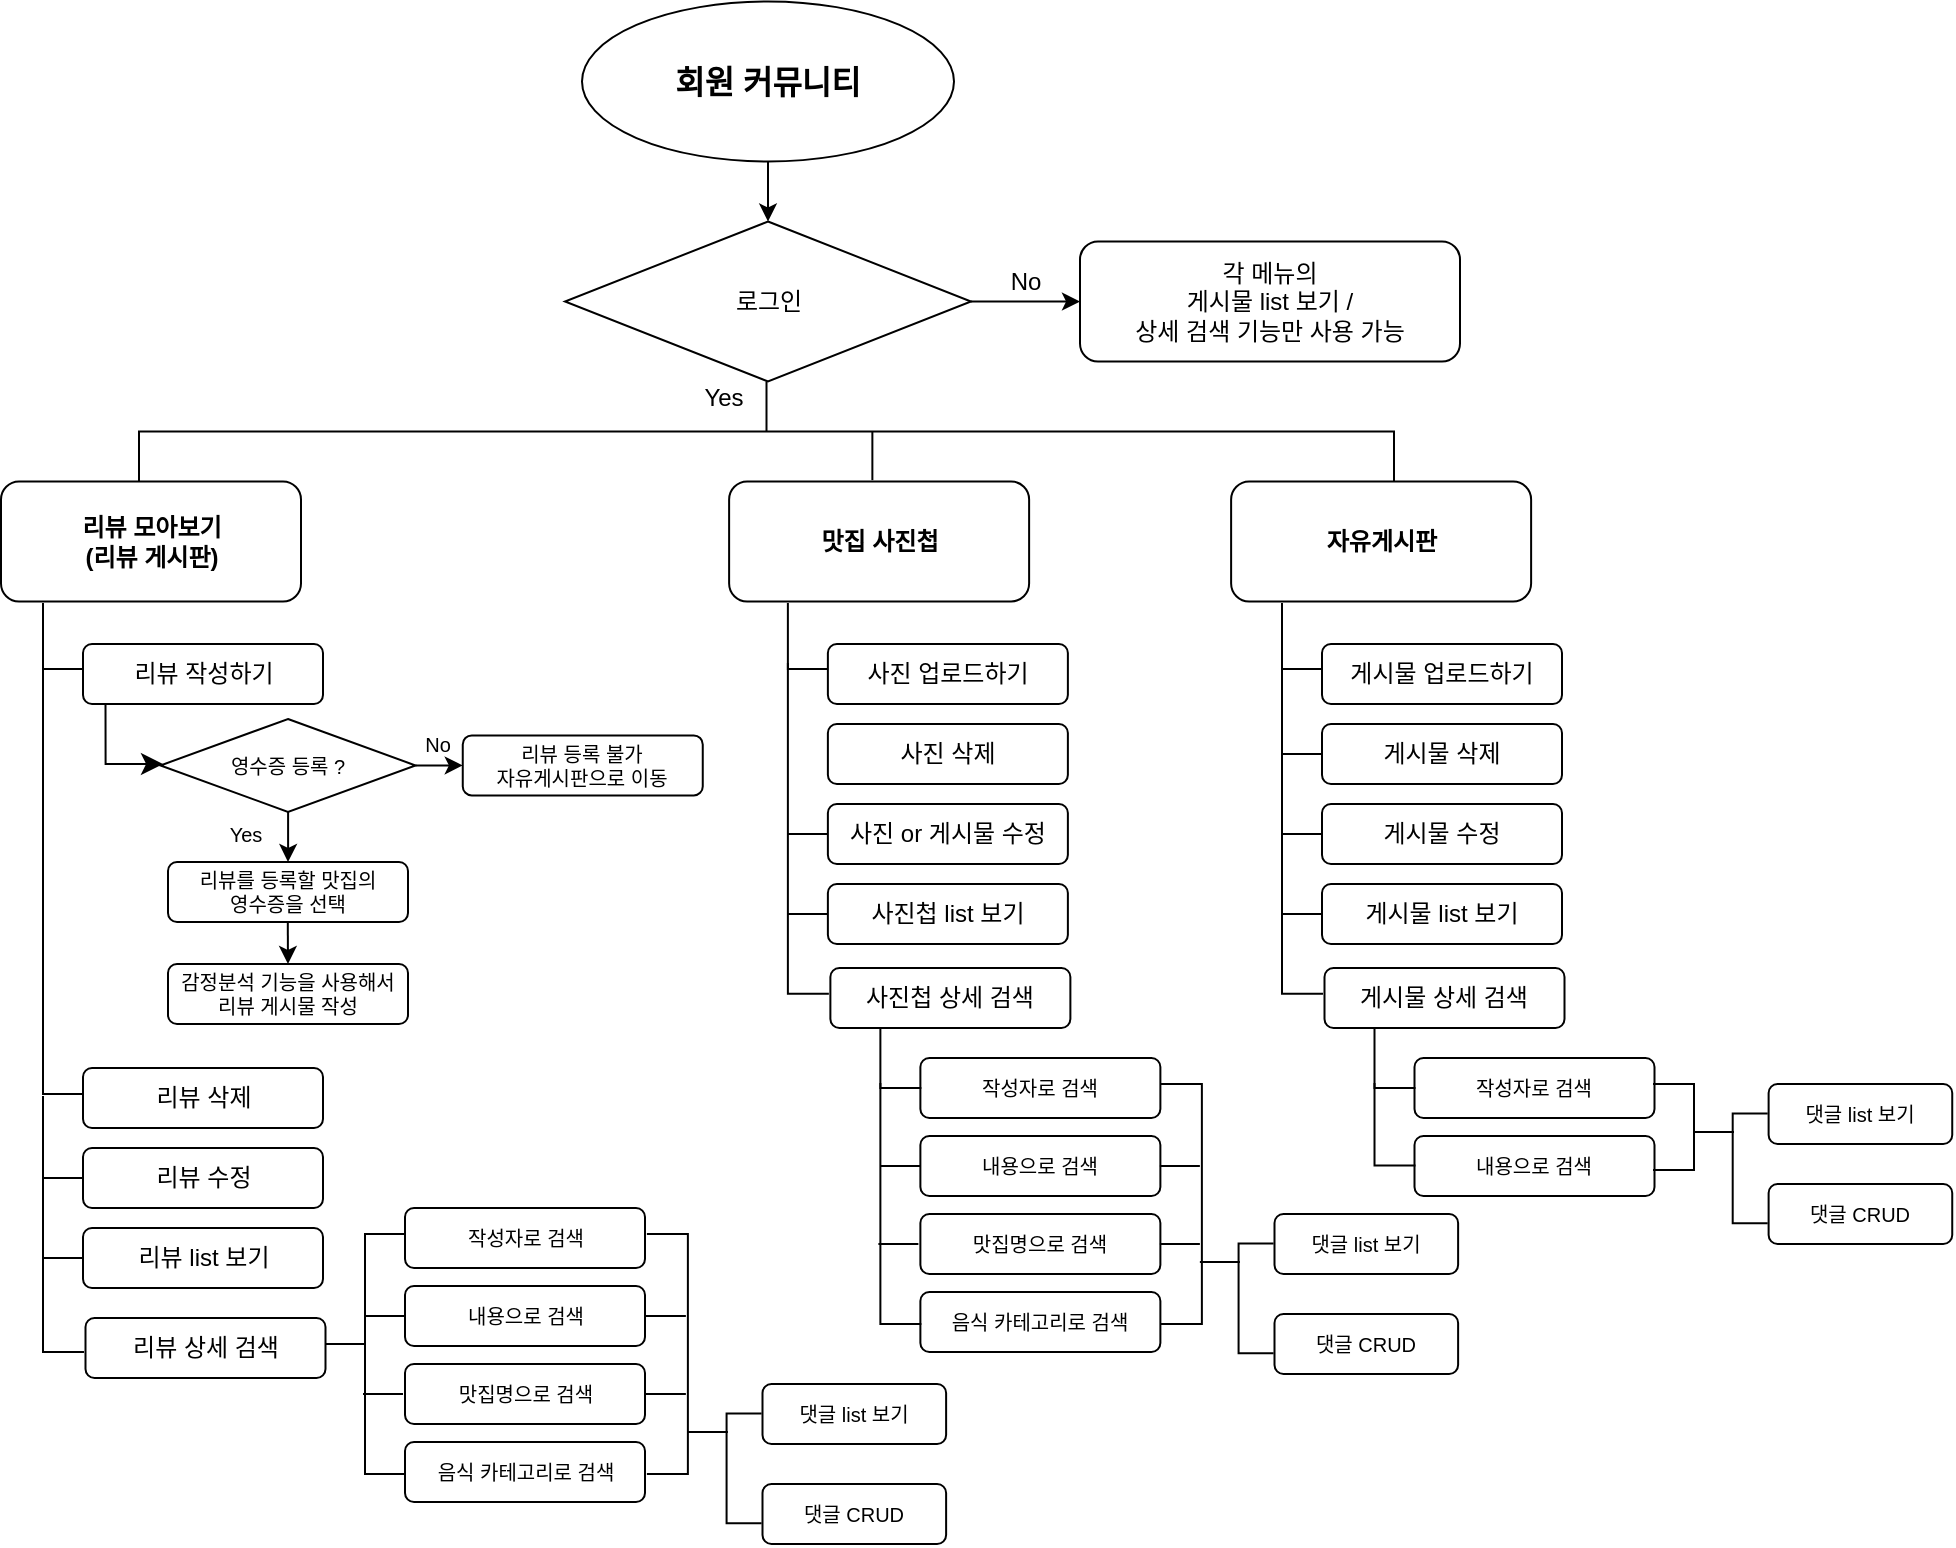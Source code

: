 <mxfile version="21.2.1" type="device">
  <diagram name="페이지-1" id="97tLZPQmUy-OXBYgS9Sx">
    <mxGraphModel dx="1057" dy="1373" grid="1" gridSize="10" guides="1" tooltips="1" connect="1" arrows="1" fold="1" page="1" pageScale="1" pageWidth="1169" pageHeight="827" math="0" shadow="0">
      <root>
        <mxCell id="0" />
        <mxCell id="1" parent="0" />
        <mxCell id="bzsbCeP5qZWQZORvsp8d-8" value="" style="edgeStyle=orthogonalEdgeStyle;rounded=0;orthogonalLoop=1;jettySize=auto;html=1;" parent="1" source="bzsbCeP5qZWQZORvsp8d-1" target="bzsbCeP5qZWQZORvsp8d-2" edge="1">
          <mxGeometry relative="1" as="geometry" />
        </mxCell>
        <mxCell id="bzsbCeP5qZWQZORvsp8d-1" value="회원 커뮤니티" style="ellipse;whiteSpace=wrap;html=1;fontSize=16;fontStyle=1" parent="1" vertex="1">
          <mxGeometry x="427" y="28.75" width="186" height="80" as="geometry" />
        </mxCell>
        <mxCell id="bzsbCeP5qZWQZORvsp8d-4" value="" style="edgeStyle=orthogonalEdgeStyle;rounded=0;orthogonalLoop=1;jettySize=auto;html=1;" parent="1" source="bzsbCeP5qZWQZORvsp8d-2" edge="1">
          <mxGeometry relative="1" as="geometry">
            <mxPoint x="676" y="178.75" as="targetPoint" />
            <Array as="points">
              <mxPoint x="656" y="178.75" />
              <mxPoint x="656" y="178.75" />
            </Array>
          </mxGeometry>
        </mxCell>
        <mxCell id="bzsbCeP5qZWQZORvsp8d-2" value="로그인" style="rhombus;whiteSpace=wrap;html=1;" parent="1" vertex="1">
          <mxGeometry x="418.5" y="138.75" width="203" height="80" as="geometry" />
        </mxCell>
        <mxCell id="bzsbCeP5qZWQZORvsp8d-3" value="각 메뉴의&lt;br&gt;게시물 list 보기 / &lt;br&gt;상세 검색 기능만 사용 가능" style="rounded=1;whiteSpace=wrap;html=1;" parent="1" vertex="1">
          <mxGeometry x="676" y="148.75" width="190" height="60" as="geometry" />
        </mxCell>
        <mxCell id="bzsbCeP5qZWQZORvsp8d-7" value="No" style="text;html=1;strokeColor=none;fillColor=none;align=center;verticalAlign=middle;whiteSpace=wrap;rounded=0;" parent="1" vertex="1">
          <mxGeometry x="619" y="153.75" width="60" height="30" as="geometry" />
        </mxCell>
        <mxCell id="bzsbCeP5qZWQZORvsp8d-9" value="리뷰 모아보기&lt;br&gt;(리뷰 게시판)" style="rounded=1;whiteSpace=wrap;html=1;fontStyle=1" parent="1" vertex="1">
          <mxGeometry x="136.5" y="268.75" width="150" height="60" as="geometry" />
        </mxCell>
        <mxCell id="bzsbCeP5qZWQZORvsp8d-12" value="맛집 사진첩" style="rounded=1;whiteSpace=wrap;html=1;fontStyle=1" parent="1" vertex="1">
          <mxGeometry x="500.56" y="268.75" width="150" height="60" as="geometry" />
        </mxCell>
        <mxCell id="bzsbCeP5qZWQZORvsp8d-13" value="자유게시판" style="rounded=1;whiteSpace=wrap;html=1;fontStyle=1" parent="1" vertex="1">
          <mxGeometry x="751.56" y="268.75" width="150" height="60" as="geometry" />
        </mxCell>
        <mxCell id="bzsbCeP5qZWQZORvsp8d-15" value="" style="strokeWidth=1;html=1;shape=mxgraph.flowchart.annotation_2;align=left;labelPosition=right;pointerEvents=1;rotation=90;" parent="1" vertex="1">
          <mxGeometry x="494.25" y="-70" width="50" height="627.5" as="geometry" />
        </mxCell>
        <mxCell id="bzsbCeP5qZWQZORvsp8d-16" value="" style="line;strokeWidth=1;html=1;rotation=-90;" parent="1" vertex="1">
          <mxGeometry x="560.12" y="251" width="24.13" height="10" as="geometry" />
        </mxCell>
        <mxCell id="bzsbCeP5qZWQZORvsp8d-17" value="" style="shape=partialRectangle;whiteSpace=wrap;html=1;bottom=0;right=0;fillColor=none;rotation=-90;" parent="1" vertex="1">
          <mxGeometry x="153.75" y="333.75" width="32.5" height="25" as="geometry" />
        </mxCell>
        <mxCell id="bzsbCeP5qZWQZORvsp8d-18" value="리뷰 작성하기" style="rounded=1;whiteSpace=wrap;html=1;" parent="1" vertex="1">
          <mxGeometry x="177.5" y="350" width="120" height="30" as="geometry" />
        </mxCell>
        <mxCell id="bzsbCeP5qZWQZORvsp8d-19" value="리뷰 삭제" style="rounded=1;whiteSpace=wrap;html=1;" parent="1" vertex="1">
          <mxGeometry x="177.5" y="562" width="120" height="30" as="geometry" />
        </mxCell>
        <mxCell id="bzsbCeP5qZWQZORvsp8d-20" value="리뷰 수정" style="rounded=1;whiteSpace=wrap;html=1;" parent="1" vertex="1">
          <mxGeometry x="177.5" y="602" width="120" height="30" as="geometry" />
        </mxCell>
        <mxCell id="bzsbCeP5qZWQZORvsp8d-21" value="리뷰 list 보기" style="rounded=1;whiteSpace=wrap;html=1;" parent="1" vertex="1">
          <mxGeometry x="177.5" y="642" width="120" height="30" as="geometry" />
        </mxCell>
        <mxCell id="bzsbCeP5qZWQZORvsp8d-22" value="리뷰 상세 검색" style="rounded=1;whiteSpace=wrap;html=1;" parent="1" vertex="1">
          <mxGeometry x="178.75" y="687" width="120" height="30" as="geometry" />
        </mxCell>
        <mxCell id="bzsbCeP5qZWQZORvsp8d-23" value="" style="shape=partialRectangle;whiteSpace=wrap;html=1;bottom=0;right=0;fillColor=none;rotation=-90;" parent="1" vertex="1">
          <mxGeometry x="60" y="457.5" width="215" height="20" as="geometry" />
        </mxCell>
        <mxCell id="bzsbCeP5qZWQZORvsp8d-24" value="" style="line;strokeWidth=1;html=1;" parent="1" vertex="1">
          <mxGeometry x="157.5" y="652" width="20" height="10" as="geometry" />
        </mxCell>
        <mxCell id="bzsbCeP5qZWQZORvsp8d-26" value="" style="line;strokeWidth=1;html=1;" parent="1" vertex="1">
          <mxGeometry x="157.5" y="612" width="20" height="10" as="geometry" />
        </mxCell>
        <mxCell id="bzsbCeP5qZWQZORvsp8d-27" value="Yes" style="text;html=1;strokeColor=none;fillColor=none;align=center;verticalAlign=middle;whiteSpace=wrap;rounded=0;" parent="1" vertex="1">
          <mxGeometry x="468.19" y="211.75" width="60" height="30" as="geometry" />
        </mxCell>
        <mxCell id="bzsbCeP5qZWQZORvsp8d-28" value="작성자로 검색" style="rounded=1;whiteSpace=wrap;html=1;fontSize=10;" parent="1" vertex="1">
          <mxGeometry x="338.5" y="632" width="120" height="30" as="geometry" />
        </mxCell>
        <mxCell id="bzsbCeP5qZWQZORvsp8d-30" value="내용으로 검색" style="rounded=1;whiteSpace=wrap;html=1;fontSize=10;" parent="1" vertex="1">
          <mxGeometry x="338.5" y="671" width="120" height="30" as="geometry" />
        </mxCell>
        <mxCell id="bzsbCeP5qZWQZORvsp8d-31" value="맛집명으로 검색" style="rounded=1;whiteSpace=wrap;html=1;fontSize=10;" parent="1" vertex="1">
          <mxGeometry x="338.5" y="710" width="120" height="30" as="geometry" />
        </mxCell>
        <mxCell id="bzsbCeP5qZWQZORvsp8d-32" value="음식 카테고리로 검색" style="rounded=1;whiteSpace=wrap;html=1;fontSize=10;" parent="1" vertex="1">
          <mxGeometry x="338.5" y="749" width="120" height="30" as="geometry" />
        </mxCell>
        <mxCell id="bzsbCeP5qZWQZORvsp8d-33" value="" style="shape=partialRectangle;whiteSpace=wrap;html=1;bottom=0;right=0;fillColor=none;rotation=-90;" parent="1" vertex="1">
          <mxGeometry x="268.5" y="695" width="120" height="20" as="geometry" />
        </mxCell>
        <mxCell id="bzsbCeP5qZWQZORvsp8d-34" value="" style="line;strokeWidth=1;html=1;" parent="1" vertex="1">
          <mxGeometry x="318.5" y="681" width="20" height="10" as="geometry" />
        </mxCell>
        <mxCell id="bzsbCeP5qZWQZORvsp8d-35" value="" style="line;strokeWidth=1;html=1;" parent="1" vertex="1">
          <mxGeometry x="317.5" y="720" width="20" height="10" as="geometry" />
        </mxCell>
        <mxCell id="bzsbCeP5qZWQZORvsp8d-55" value="감정분석 기능을 사용해서&lt;br&gt;리뷰 게시물 작성" style="rounded=1;whiteSpace=wrap;html=1;fontSize=10;" parent="1" vertex="1">
          <mxGeometry x="220" y="510" width="120" height="30" as="geometry" />
        </mxCell>
        <mxCell id="bzsbCeP5qZWQZORvsp8d-56" value="" style="shape=partialRectangle;whiteSpace=wrap;html=1;bottom=0;right=0;fillColor=none;rotation=-90;" parent="1" vertex="1">
          <mxGeometry x="526.19" y="333.75" width="32.5" height="25" as="geometry" />
        </mxCell>
        <mxCell id="bzsbCeP5qZWQZORvsp8d-57" value="사진 업로드하기" style="rounded=1;whiteSpace=wrap;html=1;" parent="1" vertex="1">
          <mxGeometry x="549.94" y="350" width="120" height="30" as="geometry" />
        </mxCell>
        <mxCell id="bzsbCeP5qZWQZORvsp8d-58" value="사진 삭제" style="rounded=1;whiteSpace=wrap;html=1;" parent="1" vertex="1">
          <mxGeometry x="549.94" y="390" width="120" height="30" as="geometry" />
        </mxCell>
        <mxCell id="bzsbCeP5qZWQZORvsp8d-59" value="사진 or 게시물 수정" style="rounded=1;whiteSpace=wrap;html=1;" parent="1" vertex="1">
          <mxGeometry x="549.94" y="430" width="120" height="30" as="geometry" />
        </mxCell>
        <mxCell id="bzsbCeP5qZWQZORvsp8d-60" value="사진첩 list 보기" style="rounded=1;whiteSpace=wrap;html=1;" parent="1" vertex="1">
          <mxGeometry x="549.94" y="470" width="120" height="30" as="geometry" />
        </mxCell>
        <mxCell id="bzsbCeP5qZWQZORvsp8d-61" value="사진첩 상세 검색" style="rounded=1;whiteSpace=wrap;html=1;" parent="1" vertex="1">
          <mxGeometry x="551.19" y="512" width="120" height="30" as="geometry" />
        </mxCell>
        <mxCell id="bzsbCeP5qZWQZORvsp8d-62" value="" style="shape=partialRectangle;whiteSpace=wrap;html=1;bottom=0;right=0;fillColor=none;rotation=-90;" parent="1" vertex="1">
          <mxGeometry x="457.5" y="432.44" width="164.88" height="20" as="geometry" />
        </mxCell>
        <mxCell id="bzsbCeP5qZWQZORvsp8d-64" value="" style="line;strokeWidth=1;html=1;" parent="1" vertex="1">
          <mxGeometry x="529.94" y="440" width="20" height="10" as="geometry" />
        </mxCell>
        <mxCell id="bzsbCeP5qZWQZORvsp8d-65" value="" style="line;strokeWidth=1;html=1;" parent="1" vertex="1">
          <mxGeometry x="529.94" y="480" width="20" height="10" as="geometry" />
        </mxCell>
        <mxCell id="bzsbCeP5qZWQZORvsp8d-66" value="작성자로 검색" style="rounded=1;whiteSpace=wrap;html=1;fontSize=10;" parent="1" vertex="1">
          <mxGeometry x="596.19" y="557" width="120" height="30" as="geometry" />
        </mxCell>
        <mxCell id="bzsbCeP5qZWQZORvsp8d-67" value="" style="shape=partialRectangle;whiteSpace=wrap;html=1;bottom=0;right=0;fillColor=none;rotation=-90;" parent="1" vertex="1">
          <mxGeometry x="571.19" y="547" width="30" height="20" as="geometry" />
        </mxCell>
        <mxCell id="bzsbCeP5qZWQZORvsp8d-68" value="내용으로 검색" style="rounded=1;whiteSpace=wrap;html=1;fontSize=10;" parent="1" vertex="1">
          <mxGeometry x="596.19" y="596" width="120" height="30" as="geometry" />
        </mxCell>
        <mxCell id="bzsbCeP5qZWQZORvsp8d-69" value="맛집명으로 검색" style="rounded=1;whiteSpace=wrap;html=1;fontSize=10;" parent="1" vertex="1">
          <mxGeometry x="596.19" y="635" width="120" height="30" as="geometry" />
        </mxCell>
        <mxCell id="bzsbCeP5qZWQZORvsp8d-70" value="음식 카테고리로 검색" style="rounded=1;whiteSpace=wrap;html=1;fontSize=10;" parent="1" vertex="1">
          <mxGeometry x="596.19" y="674" width="120" height="30" as="geometry" />
        </mxCell>
        <mxCell id="bzsbCeP5qZWQZORvsp8d-71" value="" style="shape=partialRectangle;whiteSpace=wrap;html=1;bottom=0;right=0;fillColor=none;rotation=-90;" parent="1" vertex="1">
          <mxGeometry x="526.19" y="620" width="120" height="20" as="geometry" />
        </mxCell>
        <mxCell id="bzsbCeP5qZWQZORvsp8d-72" value="" style="line;strokeWidth=1;html=1;" parent="1" vertex="1">
          <mxGeometry x="576.19" y="606" width="20" height="10" as="geometry" />
        </mxCell>
        <mxCell id="bzsbCeP5qZWQZORvsp8d-73" value="" style="line;strokeWidth=1;html=1;" parent="1" vertex="1">
          <mxGeometry x="575.19" y="645" width="20" height="10" as="geometry" />
        </mxCell>
        <mxCell id="bzsbCeP5qZWQZORvsp8d-76" value="" style="shape=partialRectangle;whiteSpace=wrap;html=1;bottom=0;right=0;fillColor=none;rotation=-90;" parent="1" vertex="1">
          <mxGeometry x="773.25" y="333.75" width="32.5" height="25" as="geometry" />
        </mxCell>
        <mxCell id="bzsbCeP5qZWQZORvsp8d-77" value="게시물 업로드하기" style="rounded=1;whiteSpace=wrap;html=1;" parent="1" vertex="1">
          <mxGeometry x="797" y="350" width="120" height="30" as="geometry" />
        </mxCell>
        <mxCell id="bzsbCeP5qZWQZORvsp8d-78" value="게시물 삭제" style="rounded=1;whiteSpace=wrap;html=1;" parent="1" vertex="1">
          <mxGeometry x="797" y="390" width="120" height="30" as="geometry" />
        </mxCell>
        <mxCell id="bzsbCeP5qZWQZORvsp8d-79" value="게시물 수정" style="rounded=1;whiteSpace=wrap;html=1;" parent="1" vertex="1">
          <mxGeometry x="797" y="430" width="120" height="30" as="geometry" />
        </mxCell>
        <mxCell id="bzsbCeP5qZWQZORvsp8d-80" value="게시물 list 보기" style="rounded=1;whiteSpace=wrap;html=1;" parent="1" vertex="1">
          <mxGeometry x="797" y="470" width="120" height="30" as="geometry" />
        </mxCell>
        <mxCell id="bzsbCeP5qZWQZORvsp8d-81" value="게시물&amp;nbsp;상세 검색" style="rounded=1;whiteSpace=wrap;html=1;" parent="1" vertex="1">
          <mxGeometry x="798.25" y="512" width="120" height="30" as="geometry" />
        </mxCell>
        <mxCell id="bzsbCeP5qZWQZORvsp8d-82" value="" style="shape=partialRectangle;whiteSpace=wrap;html=1;bottom=0;right=0;fillColor=none;rotation=-90;" parent="1" vertex="1">
          <mxGeometry x="704.56" y="432.44" width="164.88" height="20" as="geometry" />
        </mxCell>
        <mxCell id="bzsbCeP5qZWQZORvsp8d-83" value="" style="line;strokeWidth=1;html=1;" parent="1" vertex="1">
          <mxGeometry x="777" y="400" width="20" height="10" as="geometry" />
        </mxCell>
        <mxCell id="bzsbCeP5qZWQZORvsp8d-84" value="" style="line;strokeWidth=1;html=1;" parent="1" vertex="1">
          <mxGeometry x="777" y="440" width="20" height="10" as="geometry" />
        </mxCell>
        <mxCell id="bzsbCeP5qZWQZORvsp8d-85" value="" style="line;strokeWidth=1;html=1;" parent="1" vertex="1">
          <mxGeometry x="777" y="480" width="20" height="10" as="geometry" />
        </mxCell>
        <mxCell id="bzsbCeP5qZWQZORvsp8d-86" value="작성자로 검색" style="rounded=1;whiteSpace=wrap;html=1;fontSize=10;" parent="1" vertex="1">
          <mxGeometry x="843.25" y="557" width="120" height="30" as="geometry" />
        </mxCell>
        <mxCell id="bzsbCeP5qZWQZORvsp8d-87" value="" style="shape=partialRectangle;whiteSpace=wrap;html=1;bottom=0;right=0;fillColor=none;rotation=-90;" parent="1" vertex="1">
          <mxGeometry x="818.25" y="547" width="30" height="20" as="geometry" />
        </mxCell>
        <mxCell id="bzsbCeP5qZWQZORvsp8d-88" value="내용으로 검색" style="rounded=1;whiteSpace=wrap;html=1;fontSize=10;" parent="1" vertex="1">
          <mxGeometry x="843.25" y="596" width="120" height="30" as="geometry" />
        </mxCell>
        <mxCell id="bzsbCeP5qZWQZORvsp8d-91" value="" style="shape=partialRectangle;whiteSpace=wrap;html=1;bottom=0;right=0;fillColor=none;rotation=-90;" parent="1" vertex="1">
          <mxGeometry x="812.91" y="580.35" width="40.69" height="20" as="geometry" />
        </mxCell>
        <mxCell id="bzsbCeP5qZWQZORvsp8d-100" value="" style="edgeStyle=orthogonalEdgeStyle;rounded=0;orthogonalLoop=1;jettySize=auto;html=1;" parent="1" source="bzsbCeP5qZWQZORvsp8d-95" target="bzsbCeP5qZWQZORvsp8d-98" edge="1">
          <mxGeometry relative="1" as="geometry" />
        </mxCell>
        <mxCell id="bzsbCeP5qZWQZORvsp8d-102" value="" style="edgeStyle=orthogonalEdgeStyle;rounded=0;orthogonalLoop=1;jettySize=auto;html=1;" parent="1" source="bzsbCeP5qZWQZORvsp8d-95" target="bzsbCeP5qZWQZORvsp8d-97" edge="1">
          <mxGeometry relative="1" as="geometry" />
        </mxCell>
        <mxCell id="bzsbCeP5qZWQZORvsp8d-95" value="영수증 등록 ?" style="rhombus;whiteSpace=wrap;html=1;fontSize=10;" parent="1" vertex="1">
          <mxGeometry x="216.25" y="387.5" width="127.5" height="46.44" as="geometry" />
        </mxCell>
        <mxCell id="bzsbCeP5qZWQZORvsp8d-97" value="리뷰를 등록할 맛집의&lt;br&gt;영수증을 선택" style="rounded=1;whiteSpace=wrap;html=1;fontSize=10;" parent="1" vertex="1">
          <mxGeometry x="220" y="459" width="120" height="30" as="geometry" />
        </mxCell>
        <mxCell id="bzsbCeP5qZWQZORvsp8d-98" value="리뷰 등록 불가&lt;br&gt;자유게시판으로 이동" style="rounded=1;whiteSpace=wrap;html=1;fontSize=10;" parent="1" vertex="1">
          <mxGeometry x="367.38" y="395.72" width="120" height="30" as="geometry" />
        </mxCell>
        <mxCell id="bzsbCeP5qZWQZORvsp8d-99" value="" style="edgeStyle=segmentEdgeStyle;endArrow=classic;html=1;curved=0;rounded=0;endSize=8;startSize=8;" parent="1" edge="1">
          <mxGeometry width="50" height="50" relative="1" as="geometry">
            <mxPoint x="188.75" y="380" as="sourcePoint" />
            <mxPoint x="217.5" y="410" as="targetPoint" />
            <Array as="points">
              <mxPoint x="188.75" y="410" />
            </Array>
          </mxGeometry>
        </mxCell>
        <mxCell id="bzsbCeP5qZWQZORvsp8d-101" value="No" style="text;html=1;strokeColor=none;fillColor=none;align=center;verticalAlign=middle;whiteSpace=wrap;rounded=0;fontSize=10;" parent="1" vertex="1">
          <mxGeometry x="324.5" y="385" width="60" height="30" as="geometry" />
        </mxCell>
        <mxCell id="bzsbCeP5qZWQZORvsp8d-103" value="Yes" style="text;html=1;strokeColor=none;fillColor=none;align=center;verticalAlign=middle;whiteSpace=wrap;rounded=0;fontSize=10;" parent="1" vertex="1">
          <mxGeometry x="228.75" y="430" width="60" height="30" as="geometry" />
        </mxCell>
        <mxCell id="bzsbCeP5qZWQZORvsp8d-104" value="" style="edgeStyle=orthogonalEdgeStyle;rounded=0;orthogonalLoop=1;jettySize=auto;html=1;entryX=0.5;entryY=0;entryDx=0;entryDy=0;" parent="1" target="bzsbCeP5qZWQZORvsp8d-55" edge="1">
          <mxGeometry relative="1" as="geometry">
            <mxPoint x="279.89" y="489" as="sourcePoint" />
            <mxPoint x="279.89" y="514" as="targetPoint" />
            <Array as="points" />
          </mxGeometry>
        </mxCell>
        <mxCell id="bzsbCeP5qZWQZORvsp8d-108" value="" style="shape=partialRectangle;whiteSpace=wrap;html=1;bottom=0;right=0;fillColor=none;rotation=-90;" parent="1" vertex="1">
          <mxGeometry x="103.75" y="630.25" width="127.5" height="20" as="geometry" />
        </mxCell>
        <mxCell id="bzsbCeP5qZWQZORvsp8d-111" value="" style="line;strokeWidth=1;html=1;" parent="1" vertex="1">
          <mxGeometry x="318.5" y="640" width="20" height="10" as="geometry" />
        </mxCell>
        <mxCell id="bzsbCeP5qZWQZORvsp8d-112" value="" style="line;strokeWidth=1;html=1;" parent="1" vertex="1">
          <mxGeometry x="298.5" y="695" width="20" height="10" as="geometry" />
        </mxCell>
        <mxCell id="bzsbCeP5qZWQZORvsp8d-123" value="" style="shape=partialRectangle;whiteSpace=wrap;html=1;bottom=1;right=1;left=1;top=0;fillColor=none;routingCenterX=-0.5;rotation=-90;" parent="1" vertex="1">
          <mxGeometry x="409.94" y="695" width="120" height="20" as="geometry" />
        </mxCell>
        <mxCell id="bzsbCeP5qZWQZORvsp8d-124" value="" style="line;strokeWidth=1;html=1;" parent="1" vertex="1">
          <mxGeometry x="458.94" y="681" width="20" height="10" as="geometry" />
        </mxCell>
        <mxCell id="bzsbCeP5qZWQZORvsp8d-125" value="" style="line;strokeWidth=1;html=1;" parent="1" vertex="1">
          <mxGeometry x="458.94" y="720" width="20" height="10" as="geometry" />
        </mxCell>
        <mxCell id="bzsbCeP5qZWQZORvsp8d-129" value="" style="shape=partialRectangle;whiteSpace=wrap;html=1;bottom=1;right=1;left=1;top=0;fillColor=none;routingCenterX=-0.5;rotation=-90;" parent="1" vertex="1">
          <mxGeometry x="666.94" y="620" width="120" height="20" as="geometry" />
        </mxCell>
        <mxCell id="bzsbCeP5qZWQZORvsp8d-130" value="" style="line;strokeWidth=1;html=1;" parent="1" vertex="1">
          <mxGeometry x="715.94" y="606" width="20" height="10" as="geometry" />
        </mxCell>
        <mxCell id="bzsbCeP5qZWQZORvsp8d-131" value="" style="line;strokeWidth=1;html=1;" parent="1" vertex="1">
          <mxGeometry x="715.94" y="645" width="20" height="10" as="geometry" />
        </mxCell>
        <mxCell id="bzsbCeP5qZWQZORvsp8d-134" value="" style="shape=partialRectangle;whiteSpace=wrap;html=1;bottom=1;right=1;left=1;top=0;fillColor=none;routingCenterX=-0.5;rotation=-90;" parent="1" vertex="1">
          <mxGeometry x="951.5" y="581.5" width="43" height="20" as="geometry" />
        </mxCell>
        <mxCell id="Nw5-BtHliR2zAmllfmg9-3" value="" style="line;strokeWidth=1;html=1;" parent="1" vertex="1">
          <mxGeometry x="735.94" y="654" width="20" height="10" as="geometry" />
        </mxCell>
        <mxCell id="Nw5-BtHliR2zAmllfmg9-4" value="" style="shape=partialRectangle;whiteSpace=wrap;html=1;bottom=1;right=1;left=1;top=0;fillColor=none;routingCenterX=-0.5;rotation=90;" parent="1" vertex="1">
          <mxGeometry x="736.31" y="668.7" width="54.96" height="17" as="geometry" />
        </mxCell>
        <mxCell id="Nw5-BtHliR2zAmllfmg9-5" value="댓글 list 보기" style="rounded=1;whiteSpace=wrap;html=1;fontSize=10;" parent="1" vertex="1">
          <mxGeometry x="773.25" y="635" width="91.81" height="30" as="geometry" />
        </mxCell>
        <mxCell id="Nw5-BtHliR2zAmllfmg9-6" value="댓글 CRUD" style="rounded=1;whiteSpace=wrap;html=1;fontSize=10;" parent="1" vertex="1">
          <mxGeometry x="773.25" y="685" width="91.81" height="30" as="geometry" />
        </mxCell>
        <mxCell id="Nw5-BtHliR2zAmllfmg9-10" value="" style="line;strokeWidth=1;html=1;" parent="1" vertex="1">
          <mxGeometry x="983" y="589" width="20" height="10" as="geometry" />
        </mxCell>
        <mxCell id="Nw5-BtHliR2zAmllfmg9-11" value="" style="shape=partialRectangle;whiteSpace=wrap;html=1;bottom=1;right=1;left=1;top=0;fillColor=none;routingCenterX=-0.5;rotation=90;" parent="1" vertex="1">
          <mxGeometry x="983.37" y="603.7" width="54.96" height="17" as="geometry" />
        </mxCell>
        <mxCell id="Nw5-BtHliR2zAmllfmg9-12" value="댓글 list 보기" style="rounded=1;whiteSpace=wrap;html=1;fontSize=10;" parent="1" vertex="1">
          <mxGeometry x="1020.31" y="570" width="91.81" height="30" as="geometry" />
        </mxCell>
        <mxCell id="Nw5-BtHliR2zAmllfmg9-13" value="댓글 CRUD" style="rounded=1;whiteSpace=wrap;html=1;fontSize=10;" parent="1" vertex="1">
          <mxGeometry x="1020.31" y="620" width="91.81" height="30" as="geometry" />
        </mxCell>
        <mxCell id="Nw5-BtHliR2zAmllfmg9-14" value="" style="line;strokeWidth=1;html=1;" parent="1" vertex="1">
          <mxGeometry x="479.94" y="739" width="20" height="10" as="geometry" />
        </mxCell>
        <mxCell id="Nw5-BtHliR2zAmllfmg9-15" value="" style="shape=partialRectangle;whiteSpace=wrap;html=1;bottom=1;right=1;left=1;top=0;fillColor=none;routingCenterX=-0.5;rotation=90;" parent="1" vertex="1">
          <mxGeometry x="480.31" y="753.7" width="54.96" height="17" as="geometry" />
        </mxCell>
        <mxCell id="Nw5-BtHliR2zAmllfmg9-16" value="댓글 list 보기" style="rounded=1;whiteSpace=wrap;html=1;fontSize=10;" parent="1" vertex="1">
          <mxGeometry x="517.25" y="720" width="91.81" height="30" as="geometry" />
        </mxCell>
        <mxCell id="Nw5-BtHliR2zAmllfmg9-17" value="댓글 CRUD" style="rounded=1;whiteSpace=wrap;html=1;fontSize=10;" parent="1" vertex="1">
          <mxGeometry x="517.25" y="770" width="91.81" height="30" as="geometry" />
        </mxCell>
      </root>
    </mxGraphModel>
  </diagram>
</mxfile>
